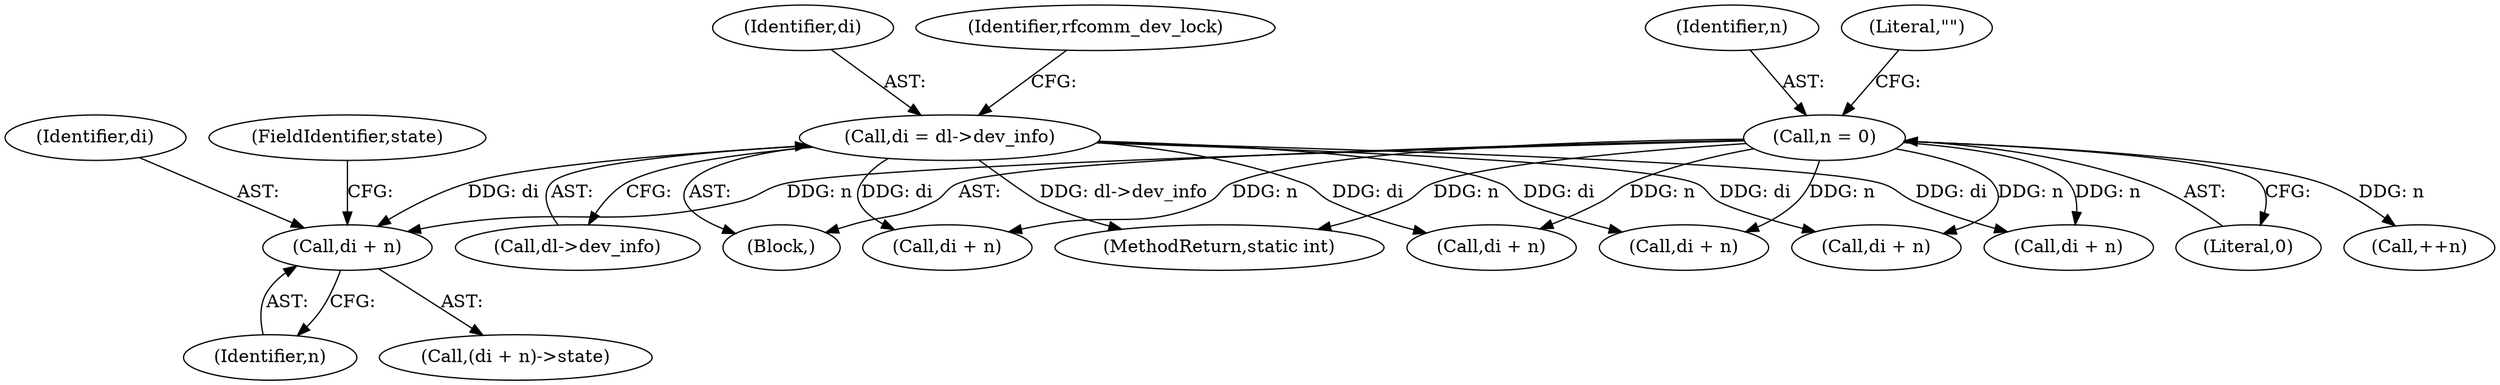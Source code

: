 digraph "0_linux_f9432c5ec8b1e9a09b9b0e5569e3c73db8de432a@pointer" {
"1000199" [label="(Call,di + n)"];
"1000162" [label="(Call,di = dl->dev_info)"];
"1000107" [label="(Call,n = 0)"];
"1000210" [label="(Call,di + n)"];
"1000108" [label="(Identifier,n)"];
"1000200" [label="(Identifier,di)"];
"1000201" [label="(Identifier,n)"];
"1000164" [label="(Call,dl->dev_info)"];
"1000181" [label="(Call,di + n)"];
"1000114" [label="(Literal,\"\")"];
"1000163" [label="(Identifier,di)"];
"1000107" [label="(Call,n = 0)"];
"1000102" [label="(Block,)"];
"1000190" [label="(Call,di + n)"];
"1000169" [label="(Identifier,rfcomm_dev_lock)"];
"1000199" [label="(Call,di + n)"];
"1000202" [label="(FieldIdentifier,state)"];
"1000162" [label="(Call,di = dl->dev_info)"];
"1000109" [label="(Literal,0)"];
"1000278" [label="(MethodReturn,static int)"];
"1000241" [label="(Call,++n)"];
"1000220" [label="(Call,di + n)"];
"1000198" [label="(Call,(di + n)->state)"];
"1000231" [label="(Call,di + n)"];
"1000199" -> "1000198"  [label="AST: "];
"1000199" -> "1000201"  [label="CFG: "];
"1000200" -> "1000199"  [label="AST: "];
"1000201" -> "1000199"  [label="AST: "];
"1000202" -> "1000199"  [label="CFG: "];
"1000162" -> "1000199"  [label="DDG: di"];
"1000107" -> "1000199"  [label="DDG: n"];
"1000162" -> "1000102"  [label="AST: "];
"1000162" -> "1000164"  [label="CFG: "];
"1000163" -> "1000162"  [label="AST: "];
"1000164" -> "1000162"  [label="AST: "];
"1000169" -> "1000162"  [label="CFG: "];
"1000162" -> "1000278"  [label="DDG: dl->dev_info"];
"1000162" -> "1000181"  [label="DDG: di"];
"1000162" -> "1000190"  [label="DDG: di"];
"1000162" -> "1000210"  [label="DDG: di"];
"1000162" -> "1000220"  [label="DDG: di"];
"1000162" -> "1000231"  [label="DDG: di"];
"1000107" -> "1000102"  [label="AST: "];
"1000107" -> "1000109"  [label="CFG: "];
"1000108" -> "1000107"  [label="AST: "];
"1000109" -> "1000107"  [label="AST: "];
"1000114" -> "1000107"  [label="CFG: "];
"1000107" -> "1000278"  [label="DDG: n"];
"1000107" -> "1000181"  [label="DDG: n"];
"1000107" -> "1000190"  [label="DDG: n"];
"1000107" -> "1000210"  [label="DDG: n"];
"1000107" -> "1000220"  [label="DDG: n"];
"1000107" -> "1000231"  [label="DDG: n"];
"1000107" -> "1000241"  [label="DDG: n"];
}
